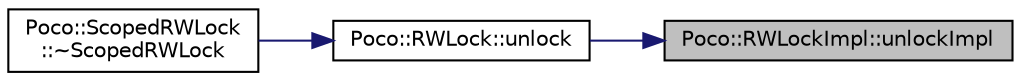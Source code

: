 digraph "Poco::RWLockImpl::unlockImpl"
{
 // LATEX_PDF_SIZE
  edge [fontname="Helvetica",fontsize="10",labelfontname="Helvetica",labelfontsize="10"];
  node [fontname="Helvetica",fontsize="10",shape=record];
  rankdir="RL";
  Node1 [label="Poco::RWLockImpl::unlockImpl",height=0.2,width=0.4,color="black", fillcolor="grey75", style="filled", fontcolor="black",tooltip=" "];
  Node1 -> Node2 [dir="back",color="midnightblue",fontsize="10",style="solid"];
  Node2 [label="Poco::RWLock::unlock",height=0.2,width=0.4,color="black", fillcolor="white", style="filled",URL="$classPoco_1_1RWLock.html#a0c94cadd067613ee8cf4a52d640790d0",tooltip=" "];
  Node2 -> Node3 [dir="back",color="midnightblue",fontsize="10",style="solid"];
  Node3 [label="Poco::ScopedRWLock\l::~ScopedRWLock",height=0.2,width=0.4,color="black", fillcolor="white", style="filled",URL="$classPoco_1_1ScopedRWLock.html#a698126517a64bdad4f81040be1dd115d",tooltip=" "];
}

